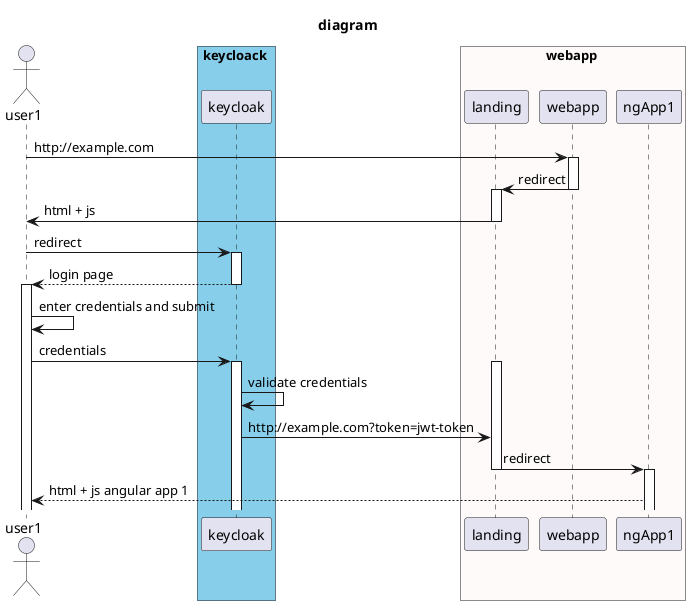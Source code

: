@startuml
skinparam BoxPadding 10

title diagram

actor user1 as u1

box keycloack #SkyBlue
participant keycloak as k
end box

box webapp #Snow
participant landing as lp
participant webapp as w
participant ngApp1 as a1
end box


u1 -> w: http://example.com
activate w
w -> lp: redirect 
deactivate w
activate lp
lp -> u1: html + js
deactivate lp
u1 -> k: redirect
activate k
k --> u1: login page
deactivate k
activate u1
u1 -> u1: enter credentials and submit
u1 -> k: credentials
activate k
activate lp
k -> k: validate credentials
k -> lp: http://example.com?token=jwt-token
lp -> a1: redirect

' alt invalid credentials
' k -> w: http://localhost
' deactivate k
' w -> lp: redirect
' lp --> u1: invalid credentials 
' end
deactivate lp

activate a1
a1 --> u1: html + js angular app 1
@enduml

